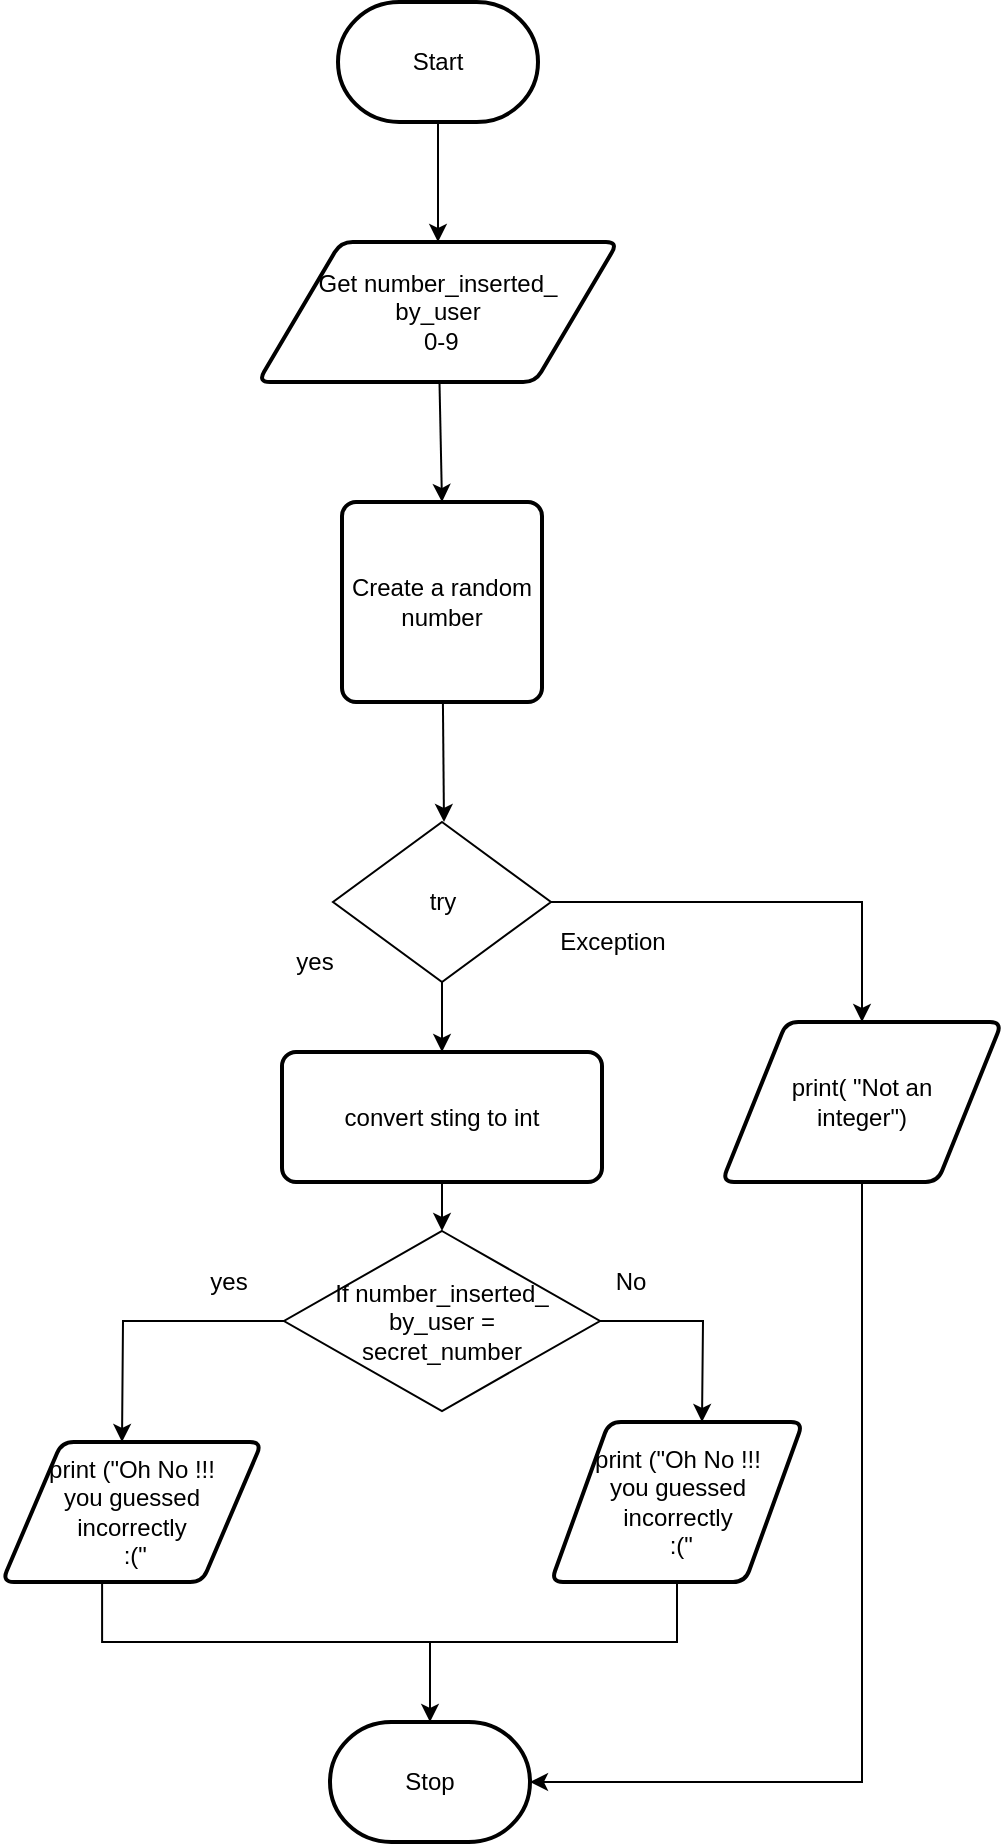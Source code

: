 <mxfile>
    <diagram id="Np_7saxzapK75BoZtL2D" name="Page-1">
        <mxGraphModel dx="1074" dy="709" grid="1" gridSize="10" guides="1" tooltips="1" connect="1" arrows="1" fold="1" page="1" pageScale="1" pageWidth="827" pageHeight="1169" math="0" shadow="0">
            <root>
                <mxCell id="0"/>
                <mxCell id="1" parent="0"/>
                <mxCell id="31" style="edgeStyle=none;html=1;" edge="1" parent="1" source="32" target="34">
                    <mxGeometry relative="1" as="geometry"/>
                </mxCell>
                <mxCell id="32" value="Start" style="strokeWidth=2;html=1;shape=mxgraph.flowchart.terminator;whiteSpace=wrap;" vertex="1" parent="1">
                    <mxGeometry x="358" y="10" width="100" height="60" as="geometry"/>
                </mxCell>
                <mxCell id="33" style="edgeStyle=none;html=1;" edge="1" parent="1" source="34">
                    <mxGeometry relative="1" as="geometry">
                        <mxPoint x="410" y="260" as="targetPoint"/>
                    </mxGeometry>
                </mxCell>
                <mxCell id="34" value="Get number_inserted_&lt;br&gt;by_user&lt;br&gt;&amp;nbsp;0-9" style="shape=parallelogram;html=1;strokeWidth=2;perimeter=parallelogramPerimeter;whiteSpace=wrap;rounded=1;arcSize=12;size=0.23;" vertex="1" parent="1">
                    <mxGeometry x="318" y="130" width="180" height="70" as="geometry"/>
                </mxCell>
                <mxCell id="35" style="edgeStyle=elbowEdgeStyle;rounded=0;html=1;fontSize=18;" edge="1" parent="1" target="36">
                    <mxGeometry relative="1" as="geometry">
                        <mxPoint x="404" y="830" as="sourcePoint"/>
                    </mxGeometry>
                </mxCell>
                <mxCell id="36" value="Stop" style="strokeWidth=2;html=1;shape=mxgraph.flowchart.terminator;whiteSpace=wrap;" vertex="1" parent="1">
                    <mxGeometry x="354" y="870" width="100" height="60" as="geometry"/>
                </mxCell>
                <mxCell id="37" style="edgeStyle=none;html=1;" edge="1" parent="1" source="38">
                    <mxGeometry relative="1" as="geometry">
                        <mxPoint x="411" y="420" as="targetPoint"/>
                    </mxGeometry>
                </mxCell>
                <mxCell id="38" value="Create a random number" style="rounded=1;whiteSpace=wrap;html=1;absoluteArcSize=1;arcSize=14;strokeWidth=2;" vertex="1" parent="1">
                    <mxGeometry x="360" y="260" width="100" height="100" as="geometry"/>
                </mxCell>
                <mxCell id="39" style="edgeStyle=elbowEdgeStyle;html=1;fontSize=18;entryX=1;entryY=0.5;entryDx=0;entryDy=0;entryPerimeter=0;rounded=0;" edge="1" parent="1" source="40" target="36">
                    <mxGeometry relative="1" as="geometry">
                        <mxPoint x="620" y="790" as="targetPoint"/>
                        <Array as="points">
                            <mxPoint x="620" y="720"/>
                            <mxPoint x="630" y="720"/>
                            <mxPoint x="620" y="610"/>
                            <mxPoint x="730" y="700"/>
                        </Array>
                    </mxGeometry>
                </mxCell>
                <mxCell id="40" value="print( &quot;Not an &lt;br&gt;integer&quot;)" style="shape=parallelogram;html=1;strokeWidth=2;perimeter=parallelogramPerimeter;whiteSpace=wrap;rounded=1;arcSize=12;size=0.23;" vertex="1" parent="1">
                    <mxGeometry x="550" y="520" width="140" height="80" as="geometry"/>
                </mxCell>
                <mxCell id="41" style="edgeStyle=none;html=1;entryX=0.5;entryY=0;entryDx=0;entryDy=0;" edge="1" parent="1" source="43" target="52">
                    <mxGeometry relative="1" as="geometry">
                        <mxPoint x="410" y="530" as="targetPoint"/>
                    </mxGeometry>
                </mxCell>
                <mxCell id="42" style="edgeStyle=orthogonalEdgeStyle;html=1;rounded=0;" edge="1" parent="1" source="43" target="40">
                    <mxGeometry relative="1" as="geometry">
                        <mxPoint x="650" y="510" as="targetPoint"/>
                        <Array as="points">
                            <mxPoint x="620" y="460"/>
                        </Array>
                    </mxGeometry>
                </mxCell>
                <mxCell id="43" value="try" style="rhombus;whiteSpace=wrap;html=1;" vertex="1" parent="1">
                    <mxGeometry x="355.5" y="420" width="109" height="80" as="geometry"/>
                </mxCell>
                <mxCell id="44" style="edgeStyle=orthogonalEdgeStyle;rounded=0;html=1;" edge="1" parent="1" source="46">
                    <mxGeometry relative="1" as="geometry">
                        <mxPoint x="250" y="730" as="targetPoint"/>
                    </mxGeometry>
                </mxCell>
                <mxCell id="45" style="edgeStyle=orthogonalEdgeStyle;rounded=0;html=1;" edge="1" parent="1" source="46">
                    <mxGeometry relative="1" as="geometry">
                        <mxPoint x="540" y="720" as="targetPoint"/>
                    </mxGeometry>
                </mxCell>
                <mxCell id="46" value="If number_inserted_&lt;br&gt;by_user = &lt;br&gt;secret_number" style="rhombus;whiteSpace=wrap;html=1;" vertex="1" parent="1">
                    <mxGeometry x="331" y="624.5" width="158" height="90" as="geometry"/>
                </mxCell>
                <mxCell id="47" value="Exception" style="text;html=1;align=center;verticalAlign=middle;resizable=0;points=[];autosize=1;strokeColor=none;fillColor=none;" vertex="1" parent="1">
                    <mxGeometry x="460" y="470" width="70" height="20" as="geometry"/>
                </mxCell>
                <mxCell id="48" value="yes" style="text;html=1;align=center;verticalAlign=middle;resizable=0;points=[];autosize=1;strokeColor=none;fillColor=none;" vertex="1" parent="1">
                    <mxGeometry x="331" y="480" width="30" height="20" as="geometry"/>
                </mxCell>
                <mxCell id="49" value="print (&quot;Oh No !!! &lt;br&gt;you guessed &lt;br&gt;incorrectly&lt;br&gt;&amp;nbsp;:(&quot;" style="shape=parallelogram;html=1;strokeWidth=2;perimeter=parallelogramPerimeter;whiteSpace=wrap;rounded=1;arcSize=12;size=0.23;" vertex="1" parent="1">
                    <mxGeometry x="190" y="730" width="130" height="70" as="geometry"/>
                </mxCell>
                <mxCell id="50" value="print (&quot;Oh No !!! &lt;br&gt;you guessed &lt;br&gt;incorrectly&lt;br&gt;&amp;nbsp;:(&quot;" style="shape=parallelogram;html=1;strokeWidth=2;perimeter=parallelogramPerimeter;whiteSpace=wrap;rounded=1;arcSize=12;size=0.23;" vertex="1" parent="1">
                    <mxGeometry x="464.5" y="720" width="126" height="80" as="geometry"/>
                </mxCell>
                <mxCell id="51" style="edgeStyle=orthogonalEdgeStyle;rounded=0;html=1;" edge="1" parent="1" source="52" target="46">
                    <mxGeometry relative="1" as="geometry">
                        <Array as="points">
                            <mxPoint x="409" y="660"/>
                            <mxPoint x="409" y="660"/>
                        </Array>
                    </mxGeometry>
                </mxCell>
                <mxCell id="52" value="convert sting to int" style="rounded=1;whiteSpace=wrap;html=1;absoluteArcSize=1;arcSize=14;strokeWidth=2;" vertex="1" parent="1">
                    <mxGeometry x="330" y="535" width="160" height="65" as="geometry"/>
                </mxCell>
                <mxCell id="53" value="" style="endArrow=none;html=1;rounded=0;edgeStyle=elbowEdgeStyle;elbow=vertical;entryX=0.5;entryY=1;entryDx=0;entryDy=0;exitX=0.385;exitY=1;exitDx=0;exitDy=0;exitPerimeter=0;" edge="1" parent="1" source="49" target="50">
                    <mxGeometry width="50" height="50" relative="1" as="geometry">
                        <mxPoint x="239" y="830" as="sourcePoint"/>
                        <mxPoint x="569" y="830" as="targetPoint"/>
                        <Array as="points">
                            <mxPoint x="400" y="830"/>
                            <mxPoint x="255" y="830"/>
                            <mxPoint x="380" y="830"/>
                        </Array>
                    </mxGeometry>
                </mxCell>
                <mxCell id="54" value="yes" style="text;html=1;align=center;verticalAlign=middle;resizable=0;points=[];autosize=1;strokeColor=none;fillColor=none;" vertex="1" parent="1">
                    <mxGeometry x="288" y="640" width="30" height="20" as="geometry"/>
                </mxCell>
                <mxCell id="55" value="No" style="text;html=1;align=center;verticalAlign=middle;resizable=0;points=[];autosize=1;strokeColor=none;fillColor=none;" vertex="1" parent="1">
                    <mxGeometry x="489" y="640" width="30" height="20" as="geometry"/>
                </mxCell>
            </root>
        </mxGraphModel>
    </diagram>
</mxfile>